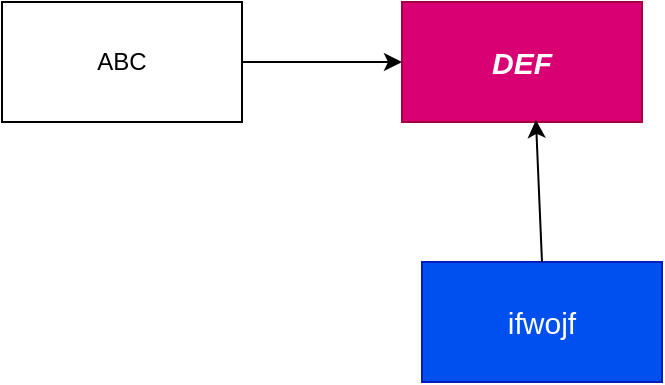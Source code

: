<mxfile>
    <diagram id="Xl1S2PRHIVl_zHRFWuVk" name="第1頁">
        <mxGraphModel dx="498" dy="468" grid="1" gridSize="10" guides="1" tooltips="1" connect="1" arrows="1" fold="1" page="1" pageScale="1" pageWidth="827" pageHeight="1169" math="0" shadow="0">
            <root>
                <mxCell id="0"/>
                <mxCell id="1" parent="0"/>
                <mxCell id="2" value="ABC" style="rounded=0;whiteSpace=wrap;html=1;" vertex="1" parent="1">
                    <mxGeometry x="50" y="140" width="120" height="60" as="geometry"/>
                </mxCell>
                <mxCell id="6" value="" style="endArrow=classic;html=1;exitX=1;exitY=0.5;exitDx=0;exitDy=0;" edge="1" parent="1" source="2">
                    <mxGeometry width="50" height="50" relative="1" as="geometry">
                        <mxPoint x="230" y="270" as="sourcePoint"/>
                        <mxPoint x="250" y="170" as="targetPoint"/>
                    </mxGeometry>
                </mxCell>
                <mxCell id="7" value="&lt;b&gt;&lt;i&gt;&lt;font style=&quot;font-size: 15px&quot;&gt;DEF&lt;/font&gt;&lt;/i&gt;&lt;/b&gt;" style="rounded=0;whiteSpace=wrap;html=1;fillColor=#d80073;fontColor=#ffffff;strokeColor=#A50040;" vertex="1" parent="1">
                    <mxGeometry x="250" y="140" width="120" height="60" as="geometry"/>
                </mxCell>
                <mxCell id="8" value="ifwojf" style="rounded=0;whiteSpace=wrap;html=1;fontSize=15;fillColor=#0050ef;fontColor=#ffffff;strokeColor=#001DBC;" vertex="1" parent="1">
                    <mxGeometry x="260" y="270" width="120" height="60" as="geometry"/>
                </mxCell>
                <mxCell id="9" value="" style="endArrow=classic;html=1;fontSize=15;entryX=0.558;entryY=0.983;entryDx=0;entryDy=0;entryPerimeter=0;exitX=0.5;exitY=0;exitDx=0;exitDy=0;" edge="1" parent="1" source="8" target="7">
                    <mxGeometry width="50" height="50" relative="1" as="geometry">
                        <mxPoint x="190" y="260" as="sourcePoint"/>
                        <mxPoint x="240" y="210" as="targetPoint"/>
                    </mxGeometry>
                </mxCell>
            </root>
        </mxGraphModel>
    </diagram>
</mxfile>